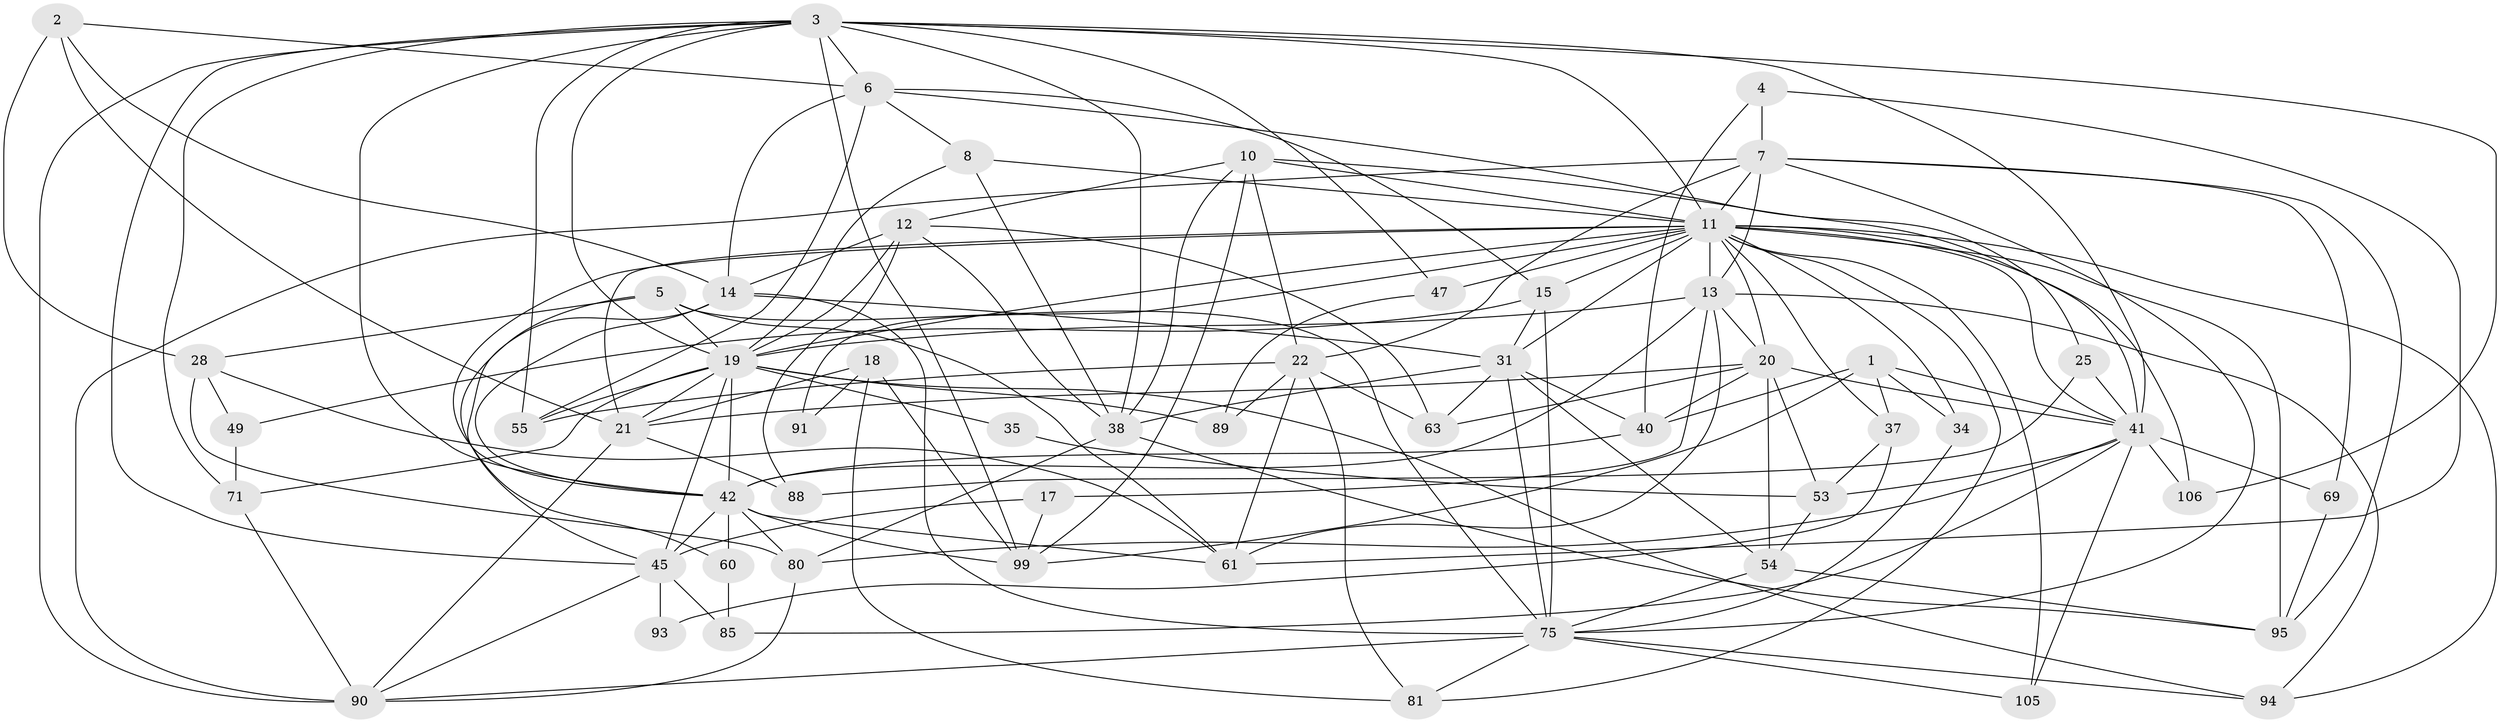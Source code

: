// original degree distribution, {2: 0.10810810810810811, 3: 0.2882882882882883, 7: 0.036036036036036036, 5: 0.1981981981981982, 6: 0.08108108108108109, 4: 0.27927927927927926, 8: 0.009009009009009009}
// Generated by graph-tools (version 1.1) at 2025/14/03/09/25 04:14:51]
// undirected, 55 vertices, 157 edges
graph export_dot {
graph [start="1"]
  node [color=gray90,style=filled];
  1 [super="+44"];
  2 [super="+27"];
  3 [super="+73+26+9"];
  4 [super="+64"];
  5;
  6 [super="+62+74"];
  7 [super="+29"];
  8 [super="+16"];
  10 [super="+46"];
  11 [super="+92+24"];
  12 [super="+33"];
  13 [super="+68+48+98"];
  14 [super="+78+102"];
  15 [super="+67"];
  17;
  18;
  19 [super="+36+39+23"];
  20 [super="+57+87"];
  21 [super="+83+32"];
  22 [super="+76+30"];
  25;
  28 [super="+72"];
  31 [super="+65"];
  34;
  35;
  37;
  38 [super="+79+70"];
  40 [super="+52"];
  41 [super="+58"];
  42 [super="+82+50"];
  45 [super="+110+103"];
  47;
  49;
  53;
  54 [super="+56"];
  55;
  60;
  61 [super="+108"];
  63;
  69;
  71;
  75 [super="+109"];
  80 [super="+104"];
  81;
  85;
  88;
  89;
  90 [super="+96"];
  91;
  93;
  94;
  95;
  99;
  105;
  106;
  1 -- 99;
  1 -- 34;
  1 -- 37;
  1 -- 40;
  1 -- 41;
  2 -- 28;
  2 -- 14;
  2 -- 21;
  2 -- 6;
  3 -- 55;
  3 -- 106;
  3 -- 6;
  3 -- 71;
  3 -- 41;
  3 -- 99;
  3 -- 47;
  3 -- 19;
  3 -- 42;
  3 -- 45;
  3 -- 11;
  3 -- 38;
  3 -- 90;
  4 -- 7;
  4 -- 61;
  4 -- 40;
  5 -- 60;
  5 -- 61;
  5 -- 19;
  5 -- 28;
  5 -- 75;
  6 -- 25;
  6 -- 15;
  6 -- 14;
  6 -- 8;
  6 -- 55;
  7 -- 95;
  7 -- 75;
  7 -- 69;
  7 -- 13;
  7 -- 22;
  7 -- 11;
  7 -- 90;
  8 -- 19;
  8 -- 11;
  8 -- 38;
  10 -- 41 [weight=2];
  10 -- 99;
  10 -- 11;
  10 -- 22;
  10 -- 38;
  10 -- 12;
  11 -- 95;
  11 -- 19 [weight=3];
  11 -- 21;
  11 -- 41;
  11 -- 34;
  11 -- 37;
  11 -- 105;
  11 -- 106;
  11 -- 42;
  11 -- 13;
  11 -- 15;
  11 -- 47;
  11 -- 81;
  11 -- 20;
  11 -- 91;
  11 -- 94;
  11 -- 31;
  12 -- 63;
  12 -- 88 [weight=2];
  12 -- 19;
  12 -- 38;
  12 -- 14;
  13 -- 17;
  13 -- 61;
  13 -- 42;
  13 -- 19 [weight=2];
  13 -- 94;
  13 -- 20;
  14 -- 45;
  14 -- 75 [weight=2];
  14 -- 42;
  14 -- 31;
  15 -- 49;
  15 -- 75;
  15 -- 31;
  17 -- 99;
  17 -- 45;
  18 -- 99;
  18 -- 81;
  18 -- 21;
  18 -- 91;
  19 -- 71;
  19 -- 55;
  19 -- 89;
  19 -- 42;
  19 -- 35;
  19 -- 21;
  19 -- 45;
  19 -- 94;
  20 -- 63;
  20 -- 41;
  20 -- 21;
  20 -- 53;
  20 -- 54;
  20 -- 40;
  21 -- 88;
  21 -- 90;
  22 -- 89;
  22 -- 81;
  22 -- 55;
  22 -- 61;
  22 -- 63;
  25 -- 88;
  25 -- 41;
  28 -- 49;
  28 -- 61;
  28 -- 80;
  31 -- 75;
  31 -- 40 [weight=2];
  31 -- 63;
  31 -- 54;
  31 -- 38;
  34 -- 75;
  35 -- 53;
  37 -- 53;
  37 -- 93;
  38 -- 80;
  38 -- 95;
  40 -- 42;
  41 -- 85;
  41 -- 69;
  41 -- 105;
  41 -- 106;
  41 -- 80;
  41 -- 53;
  42 -- 61;
  42 -- 60;
  42 -- 80;
  42 -- 99;
  42 -- 45;
  45 -- 85;
  45 -- 93;
  45 -- 90;
  47 -- 89;
  49 -- 71;
  53 -- 54;
  54 -- 95;
  54 -- 75;
  60 -- 85;
  69 -- 95;
  71 -- 90;
  75 -- 90;
  75 -- 81;
  75 -- 94;
  75 -- 105;
  80 -- 90;
}
